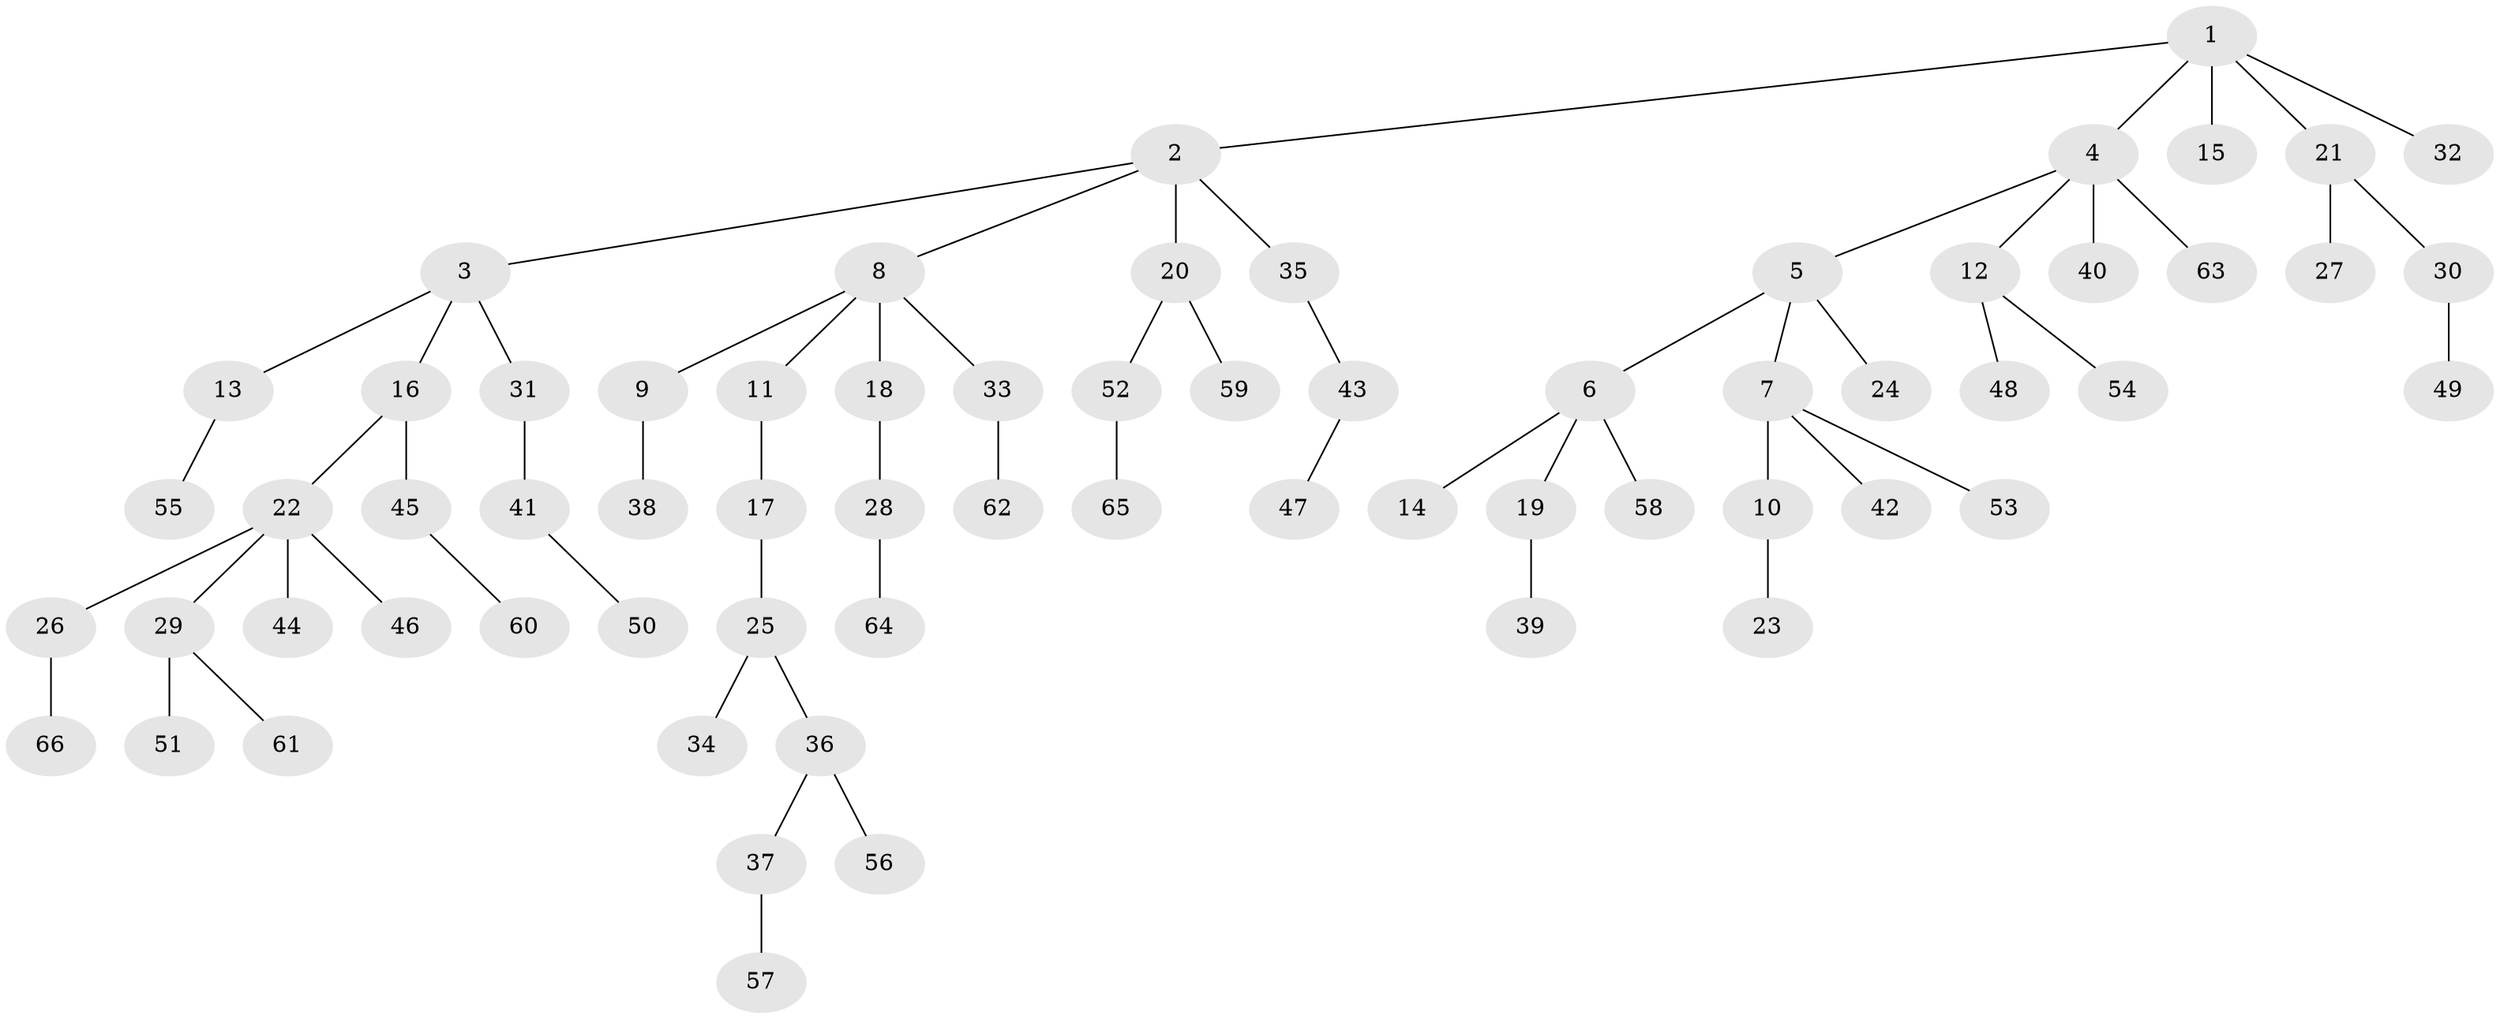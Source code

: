 // Generated by graph-tools (version 1.1) at 2025/36/03/09/25 02:36:36]
// undirected, 66 vertices, 65 edges
graph export_dot {
graph [start="1"]
  node [color=gray90,style=filled];
  1;
  2;
  3;
  4;
  5;
  6;
  7;
  8;
  9;
  10;
  11;
  12;
  13;
  14;
  15;
  16;
  17;
  18;
  19;
  20;
  21;
  22;
  23;
  24;
  25;
  26;
  27;
  28;
  29;
  30;
  31;
  32;
  33;
  34;
  35;
  36;
  37;
  38;
  39;
  40;
  41;
  42;
  43;
  44;
  45;
  46;
  47;
  48;
  49;
  50;
  51;
  52;
  53;
  54;
  55;
  56;
  57;
  58;
  59;
  60;
  61;
  62;
  63;
  64;
  65;
  66;
  1 -- 2;
  1 -- 4;
  1 -- 15;
  1 -- 21;
  1 -- 32;
  2 -- 3;
  2 -- 8;
  2 -- 20;
  2 -- 35;
  3 -- 13;
  3 -- 16;
  3 -- 31;
  4 -- 5;
  4 -- 12;
  4 -- 40;
  4 -- 63;
  5 -- 6;
  5 -- 7;
  5 -- 24;
  6 -- 14;
  6 -- 19;
  6 -- 58;
  7 -- 10;
  7 -- 42;
  7 -- 53;
  8 -- 9;
  8 -- 11;
  8 -- 18;
  8 -- 33;
  9 -- 38;
  10 -- 23;
  11 -- 17;
  12 -- 48;
  12 -- 54;
  13 -- 55;
  16 -- 22;
  16 -- 45;
  17 -- 25;
  18 -- 28;
  19 -- 39;
  20 -- 52;
  20 -- 59;
  21 -- 27;
  21 -- 30;
  22 -- 26;
  22 -- 29;
  22 -- 44;
  22 -- 46;
  25 -- 34;
  25 -- 36;
  26 -- 66;
  28 -- 64;
  29 -- 51;
  29 -- 61;
  30 -- 49;
  31 -- 41;
  33 -- 62;
  35 -- 43;
  36 -- 37;
  36 -- 56;
  37 -- 57;
  41 -- 50;
  43 -- 47;
  45 -- 60;
  52 -- 65;
}
